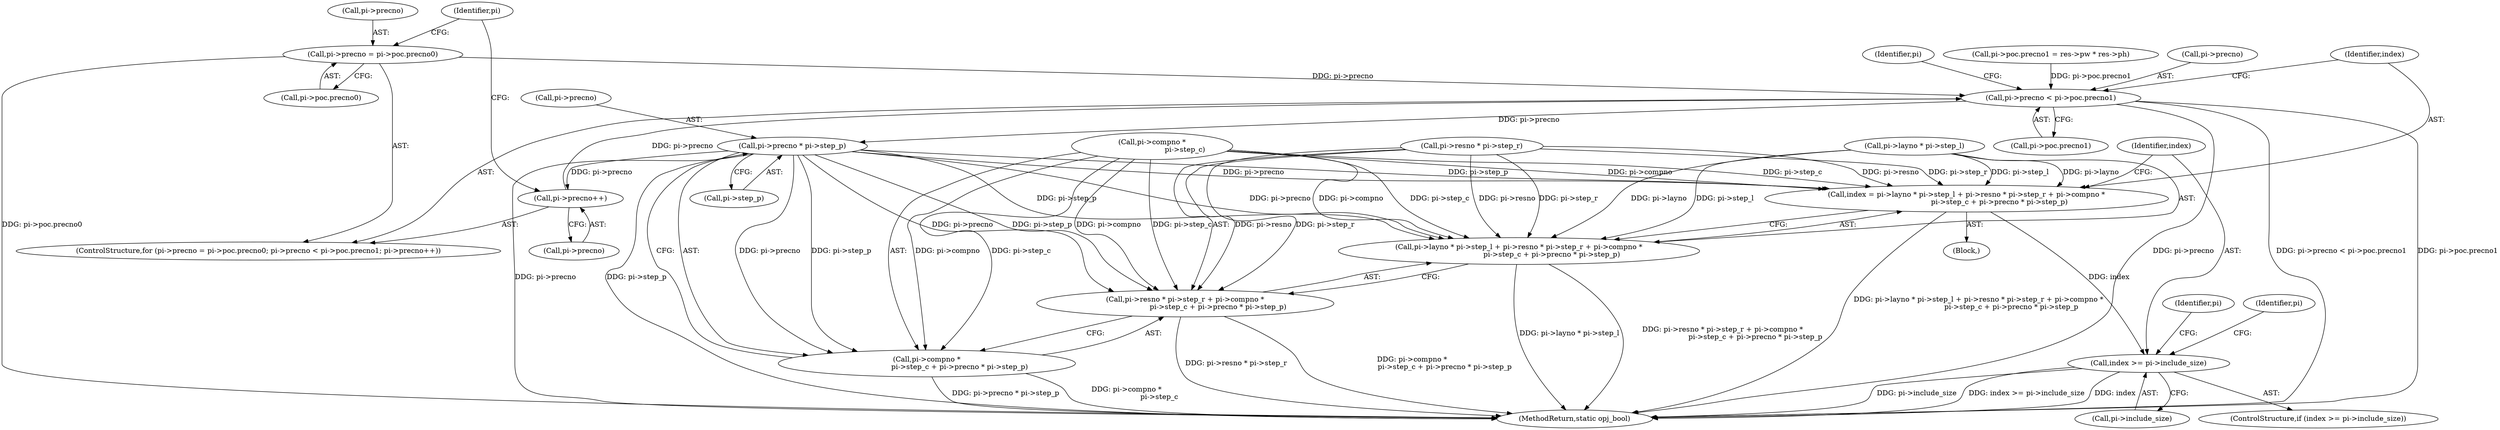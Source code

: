 digraph "0_openjpeg_c277159986c80142180fbe5efb256bbf3bdf3edc_2@pointer" {
"1000272" [label="(Call,pi->precno = pi->poc.precno0)"];
"1000281" [label="(Call,pi->precno < pi->poc.precno1)"];
"1000321" [label="(Call,pi->precno * pi->step_p)"];
"1000290" [label="(Call,pi->precno++)"];
"1000295" [label="(Call,index = pi->layno * pi->step_l + pi->resno * pi->step_r + pi->compno *\n                             pi->step_c + pi->precno * pi->step_p)"];
"1000329" [label="(Call,index >= pi->include_size)"];
"1000297" [label="(Call,pi->layno * pi->step_l + pi->resno * pi->step_r + pi->compno *\n                             pi->step_c + pi->precno * pi->step_p)"];
"1000305" [label="(Call,pi->resno * pi->step_r + pi->compno *\n                             pi->step_c + pi->precno * pi->step_p)"];
"1000313" [label="(Call,pi->compno *\n                             pi->step_c + pi->precno * pi->step_p)"];
"1000258" [label="(Call,pi->poc.precno1 = res->pw * res->ph)"];
"1000282" [label="(Call,pi->precno)"];
"1000306" [label="(Call,pi->resno * pi->step_r)"];
"1000344" [label="(Identifier,pi)"];
"1000330" [label="(Identifier,index)"];
"1000291" [label="(Call,pi->precno)"];
"1000276" [label="(Call,pi->poc.precno0)"];
"1000285" [label="(Call,pi->poc.precno1)"];
"1000271" [label="(ControlStructure,for (pi->precno = pi->poc.precno0; pi->precno < pi->poc.precno1; pi->precno++))"];
"1000321" [label="(Call,pi->precno * pi->step_p)"];
"1000273" [label="(Call,pi->precno)"];
"1000298" [label="(Call,pi->layno * pi->step_l)"];
"1000290" [label="(Call,pi->precno++)"];
"1000325" [label="(Call,pi->step_p)"];
"1000305" [label="(Call,pi->resno * pi->step_r + pi->compno *\n                             pi->step_c + pi->precno * pi->step_p)"];
"1000322" [label="(Call,pi->precno)"];
"1000283" [label="(Identifier,pi)"];
"1000296" [label="(Identifier,index)"];
"1000328" [label="(ControlStructure,if (index >= pi->include_size))"];
"1000331" [label="(Call,pi->include_size)"];
"1000313" [label="(Call,pi->compno *\n                             pi->step_c + pi->precno * pi->step_p)"];
"1000294" [label="(Block,)"];
"1000272" [label="(Call,pi->precno = pi->poc.precno0)"];
"1000297" [label="(Call,pi->layno * pi->step_l + pi->resno * pi->step_r + pi->compno *\n                             pi->step_c + pi->precno * pi->step_p)"];
"1000329" [label="(Call,index >= pi->include_size)"];
"1000336" [label="(Identifier,pi)"];
"1000281" [label="(Call,pi->precno < pi->poc.precno1)"];
"1000219" [label="(Identifier,pi)"];
"1000314" [label="(Call,pi->compno *\n                             pi->step_c)"];
"1000295" [label="(Call,index = pi->layno * pi->step_l + pi->resno * pi->step_r + pi->compno *\n                             pi->step_c + pi->precno * pi->step_p)"];
"1000360" [label="(MethodReturn,static opj_bool)"];
"1000272" -> "1000271"  [label="AST: "];
"1000272" -> "1000276"  [label="CFG: "];
"1000273" -> "1000272"  [label="AST: "];
"1000276" -> "1000272"  [label="AST: "];
"1000283" -> "1000272"  [label="CFG: "];
"1000272" -> "1000360"  [label="DDG: pi->poc.precno0"];
"1000272" -> "1000281"  [label="DDG: pi->precno"];
"1000281" -> "1000271"  [label="AST: "];
"1000281" -> "1000285"  [label="CFG: "];
"1000282" -> "1000281"  [label="AST: "];
"1000285" -> "1000281"  [label="AST: "];
"1000296" -> "1000281"  [label="CFG: "];
"1000219" -> "1000281"  [label="CFG: "];
"1000281" -> "1000360"  [label="DDG: pi->poc.precno1"];
"1000281" -> "1000360"  [label="DDG: pi->precno"];
"1000281" -> "1000360"  [label="DDG: pi->precno < pi->poc.precno1"];
"1000290" -> "1000281"  [label="DDG: pi->precno"];
"1000258" -> "1000281"  [label="DDG: pi->poc.precno1"];
"1000281" -> "1000321"  [label="DDG: pi->precno"];
"1000321" -> "1000313"  [label="AST: "];
"1000321" -> "1000325"  [label="CFG: "];
"1000322" -> "1000321"  [label="AST: "];
"1000325" -> "1000321"  [label="AST: "];
"1000313" -> "1000321"  [label="CFG: "];
"1000321" -> "1000360"  [label="DDG: pi->precno"];
"1000321" -> "1000360"  [label="DDG: pi->step_p"];
"1000321" -> "1000290"  [label="DDG: pi->precno"];
"1000321" -> "1000295"  [label="DDG: pi->precno"];
"1000321" -> "1000295"  [label="DDG: pi->step_p"];
"1000321" -> "1000297"  [label="DDG: pi->precno"];
"1000321" -> "1000297"  [label="DDG: pi->step_p"];
"1000321" -> "1000305"  [label="DDG: pi->precno"];
"1000321" -> "1000305"  [label="DDG: pi->step_p"];
"1000321" -> "1000313"  [label="DDG: pi->precno"];
"1000321" -> "1000313"  [label="DDG: pi->step_p"];
"1000290" -> "1000271"  [label="AST: "];
"1000290" -> "1000291"  [label="CFG: "];
"1000291" -> "1000290"  [label="AST: "];
"1000283" -> "1000290"  [label="CFG: "];
"1000295" -> "1000294"  [label="AST: "];
"1000295" -> "1000297"  [label="CFG: "];
"1000296" -> "1000295"  [label="AST: "];
"1000297" -> "1000295"  [label="AST: "];
"1000330" -> "1000295"  [label="CFG: "];
"1000295" -> "1000360"  [label="DDG: pi->layno * pi->step_l + pi->resno * pi->step_r + pi->compno *\n                             pi->step_c + pi->precno * pi->step_p"];
"1000298" -> "1000295"  [label="DDG: pi->layno"];
"1000298" -> "1000295"  [label="DDG: pi->step_l"];
"1000306" -> "1000295"  [label="DDG: pi->resno"];
"1000306" -> "1000295"  [label="DDG: pi->step_r"];
"1000314" -> "1000295"  [label="DDG: pi->compno"];
"1000314" -> "1000295"  [label="DDG: pi->step_c"];
"1000295" -> "1000329"  [label="DDG: index"];
"1000329" -> "1000328"  [label="AST: "];
"1000329" -> "1000331"  [label="CFG: "];
"1000330" -> "1000329"  [label="AST: "];
"1000331" -> "1000329"  [label="AST: "];
"1000336" -> "1000329"  [label="CFG: "];
"1000344" -> "1000329"  [label="CFG: "];
"1000329" -> "1000360"  [label="DDG: pi->include_size"];
"1000329" -> "1000360"  [label="DDG: index >= pi->include_size"];
"1000329" -> "1000360"  [label="DDG: index"];
"1000297" -> "1000305"  [label="CFG: "];
"1000298" -> "1000297"  [label="AST: "];
"1000305" -> "1000297"  [label="AST: "];
"1000297" -> "1000360"  [label="DDG: pi->layno * pi->step_l"];
"1000297" -> "1000360"  [label="DDG: pi->resno * pi->step_r + pi->compno *\n                             pi->step_c + pi->precno * pi->step_p"];
"1000298" -> "1000297"  [label="DDG: pi->layno"];
"1000298" -> "1000297"  [label="DDG: pi->step_l"];
"1000306" -> "1000297"  [label="DDG: pi->resno"];
"1000306" -> "1000297"  [label="DDG: pi->step_r"];
"1000314" -> "1000297"  [label="DDG: pi->compno"];
"1000314" -> "1000297"  [label="DDG: pi->step_c"];
"1000305" -> "1000313"  [label="CFG: "];
"1000306" -> "1000305"  [label="AST: "];
"1000313" -> "1000305"  [label="AST: "];
"1000305" -> "1000360"  [label="DDG: pi->compno *\n                             pi->step_c + pi->precno * pi->step_p"];
"1000305" -> "1000360"  [label="DDG: pi->resno * pi->step_r"];
"1000306" -> "1000305"  [label="DDG: pi->resno"];
"1000306" -> "1000305"  [label="DDG: pi->step_r"];
"1000314" -> "1000305"  [label="DDG: pi->compno"];
"1000314" -> "1000305"  [label="DDG: pi->step_c"];
"1000314" -> "1000313"  [label="AST: "];
"1000313" -> "1000360"  [label="DDG: pi->precno * pi->step_p"];
"1000313" -> "1000360"  [label="DDG: pi->compno *\n                             pi->step_c"];
"1000314" -> "1000313"  [label="DDG: pi->compno"];
"1000314" -> "1000313"  [label="DDG: pi->step_c"];
}
